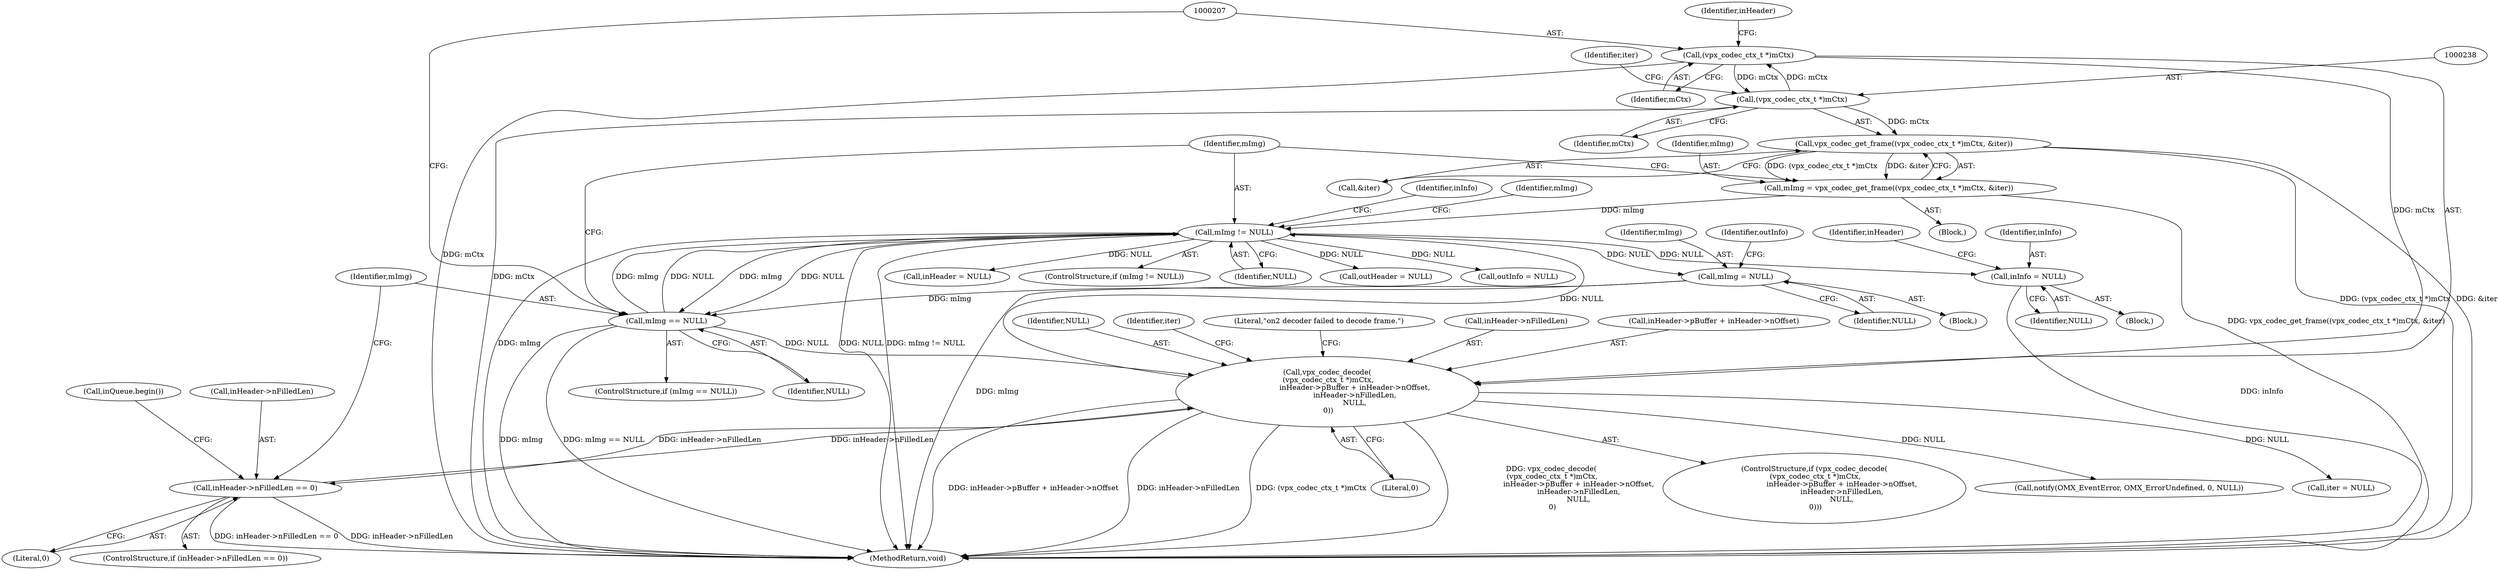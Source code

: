 digraph "0_Android_5a6788730acfc6fd8f4a6ef89d2c376572a26b55@pointer" {
"1000401" [label="(Call,inInfo = NULL)"];
"1000243" [label="(Call,mImg != NULL)"];
"1000200" [label="(Call,mImg == NULL)"];
"1000376" [label="(Call,mImg = NULL)"];
"1000234" [label="(Call,mImg = vpx_codec_get_frame((vpx_codec_ctx_t *)mCtx, &iter))"];
"1000236" [label="(Call,vpx_codec_get_frame((vpx_codec_ctx_t *)mCtx, &iter))"];
"1000237" [label="(Call,(vpx_codec_ctx_t *)mCtx)"];
"1000206" [label="(Call,(vpx_codec_ctx_t *)mCtx)"];
"1000205" [label="(Call,vpx_codec_decode(\n (vpx_codec_ctx_t *)mCtx,\n                        inHeader->pBuffer + inHeader->nOffset,\n                        inHeader->nFilledLen,\n                        NULL,\n 0))"];
"1000164" [label="(Call,inHeader->nFilledLen == 0)"];
"1000204" [label="(ControlStructure,if (vpx_codec_decode(\n (vpx_codec_ctx_t *)mCtx,\n                        inHeader->pBuffer + inHeader->nOffset,\n                        inHeader->nFilledLen,\n                        NULL,\n 0)))"];
"1000403" [label="(Identifier,NULL)"];
"1000234" [label="(Call,mImg = vpx_codec_get_frame((vpx_codec_ctx_t *)mCtx, &iter))"];
"1000171" [label="(Call,inQueue.begin())"];
"1000201" [label="(Identifier,mImg)"];
"1000211" [label="(Identifier,inHeader)"];
"1000202" [label="(Identifier,NULL)"];
"1000219" [label="(Identifier,NULL)"];
"1000401" [label="(Call,inInfo = NULL)"];
"1000208" [label="(Identifier,mCtx)"];
"1000165" [label="(Call,inHeader->nFilledLen)"];
"1000164" [label="(Call,inHeader->nFilledLen == 0)"];
"1000224" [label="(Call,notify(OMX_EventError, OMX_ErrorUndefined, 0, NULL))"];
"1000241" [label="(Identifier,iter)"];
"1000232" [label="(Identifier,iter)"];
"1000243" [label="(Call,mImg != NULL)"];
"1000396" [label="(Identifier,inInfo)"];
"1000406" [label="(Call,inHeader = NULL)"];
"1000231" [label="(Call,iter = NULL)"];
"1000223" [label="(Literal,\"on2 decoder failed to decode frame.\")"];
"1000216" [label="(Call,inHeader->nFilledLen)"];
"1000242" [label="(ControlStructure,if (mImg != NULL))"];
"1000163" [label="(ControlStructure,if (inHeader->nFilledLen == 0))"];
"1000402" [label="(Identifier,inInfo)"];
"1000245" [label="(Identifier,NULL)"];
"1000391" [label="(Call,outHeader = NULL)"];
"1000377" [label="(Identifier,mImg)"];
"1000249" [label="(Identifier,mImg)"];
"1000168" [label="(Literal,0)"];
"1000378" [label="(Identifier,NULL)"];
"1000200" [label="(Call,mImg == NULL)"];
"1000220" [label="(Literal,0)"];
"1000199" [label="(ControlStructure,if (mImg == NULL))"];
"1000376" [label="(Call,mImg = NULL)"];
"1000237" [label="(Call,(vpx_codec_ctx_t *)mCtx)"];
"1000405" [label="(Identifier,inHeader)"];
"1000209" [label="(Call,inHeader->pBuffer + inHeader->nOffset)"];
"1000246" [label="(Block,)"];
"1000381" [label="(Identifier,outInfo)"];
"1000386" [label="(Call,outInfo = NULL)"];
"1000240" [label="(Call,&iter)"];
"1000206" [label="(Call,(vpx_codec_ctx_t *)mCtx)"];
"1000236" [label="(Call,vpx_codec_get_frame((vpx_codec_ctx_t *)mCtx, &iter))"];
"1000244" [label="(Identifier,mImg)"];
"1000205" [label="(Call,vpx_codec_decode(\n (vpx_codec_ctx_t *)mCtx,\n                        inHeader->pBuffer + inHeader->nOffset,\n                        inHeader->nFilledLen,\n                        NULL,\n 0))"];
"1000409" [label="(MethodReturn,void)"];
"1000203" [label="(Block,)"];
"1000235" [label="(Identifier,mImg)"];
"1000239" [label="(Identifier,mCtx)"];
"1000130" [label="(Block,)"];
"1000401" -> "1000130"  [label="AST: "];
"1000401" -> "1000403"  [label="CFG: "];
"1000402" -> "1000401"  [label="AST: "];
"1000403" -> "1000401"  [label="AST: "];
"1000405" -> "1000401"  [label="CFG: "];
"1000401" -> "1000409"  [label="DDG: inInfo"];
"1000243" -> "1000401"  [label="DDG: NULL"];
"1000243" -> "1000242"  [label="AST: "];
"1000243" -> "1000245"  [label="CFG: "];
"1000244" -> "1000243"  [label="AST: "];
"1000245" -> "1000243"  [label="AST: "];
"1000249" -> "1000243"  [label="CFG: "];
"1000396" -> "1000243"  [label="CFG: "];
"1000243" -> "1000409"  [label="DDG: mImg"];
"1000243" -> "1000409"  [label="DDG: NULL"];
"1000243" -> "1000409"  [label="DDG: mImg != NULL"];
"1000243" -> "1000200"  [label="DDG: mImg"];
"1000243" -> "1000200"  [label="DDG: NULL"];
"1000200" -> "1000243"  [label="DDG: mImg"];
"1000200" -> "1000243"  [label="DDG: NULL"];
"1000234" -> "1000243"  [label="DDG: mImg"];
"1000205" -> "1000243"  [label="DDG: NULL"];
"1000243" -> "1000376"  [label="DDG: NULL"];
"1000243" -> "1000386"  [label="DDG: NULL"];
"1000243" -> "1000391"  [label="DDG: NULL"];
"1000243" -> "1000406"  [label="DDG: NULL"];
"1000200" -> "1000199"  [label="AST: "];
"1000200" -> "1000202"  [label="CFG: "];
"1000201" -> "1000200"  [label="AST: "];
"1000202" -> "1000200"  [label="AST: "];
"1000207" -> "1000200"  [label="CFG: "];
"1000244" -> "1000200"  [label="CFG: "];
"1000200" -> "1000409"  [label="DDG: mImg"];
"1000200" -> "1000409"  [label="DDG: mImg == NULL"];
"1000376" -> "1000200"  [label="DDG: mImg"];
"1000200" -> "1000205"  [label="DDG: NULL"];
"1000376" -> "1000246"  [label="AST: "];
"1000376" -> "1000378"  [label="CFG: "];
"1000377" -> "1000376"  [label="AST: "];
"1000378" -> "1000376"  [label="AST: "];
"1000381" -> "1000376"  [label="CFG: "];
"1000376" -> "1000409"  [label="DDG: mImg"];
"1000234" -> "1000203"  [label="AST: "];
"1000234" -> "1000236"  [label="CFG: "];
"1000235" -> "1000234"  [label="AST: "];
"1000236" -> "1000234"  [label="AST: "];
"1000244" -> "1000234"  [label="CFG: "];
"1000234" -> "1000409"  [label="DDG: vpx_codec_get_frame((vpx_codec_ctx_t *)mCtx, &iter)"];
"1000236" -> "1000234"  [label="DDG: (vpx_codec_ctx_t *)mCtx"];
"1000236" -> "1000234"  [label="DDG: &iter"];
"1000236" -> "1000240"  [label="CFG: "];
"1000237" -> "1000236"  [label="AST: "];
"1000240" -> "1000236"  [label="AST: "];
"1000236" -> "1000409"  [label="DDG: (vpx_codec_ctx_t *)mCtx"];
"1000236" -> "1000409"  [label="DDG: &iter"];
"1000237" -> "1000236"  [label="DDG: mCtx"];
"1000237" -> "1000239"  [label="CFG: "];
"1000238" -> "1000237"  [label="AST: "];
"1000239" -> "1000237"  [label="AST: "];
"1000241" -> "1000237"  [label="CFG: "];
"1000237" -> "1000409"  [label="DDG: mCtx"];
"1000237" -> "1000206"  [label="DDG: mCtx"];
"1000206" -> "1000237"  [label="DDG: mCtx"];
"1000206" -> "1000205"  [label="AST: "];
"1000206" -> "1000208"  [label="CFG: "];
"1000207" -> "1000206"  [label="AST: "];
"1000208" -> "1000206"  [label="AST: "];
"1000211" -> "1000206"  [label="CFG: "];
"1000206" -> "1000409"  [label="DDG: mCtx"];
"1000206" -> "1000205"  [label="DDG: mCtx"];
"1000205" -> "1000204"  [label="AST: "];
"1000205" -> "1000220"  [label="CFG: "];
"1000209" -> "1000205"  [label="AST: "];
"1000216" -> "1000205"  [label="AST: "];
"1000219" -> "1000205"  [label="AST: "];
"1000220" -> "1000205"  [label="AST: "];
"1000223" -> "1000205"  [label="CFG: "];
"1000232" -> "1000205"  [label="CFG: "];
"1000205" -> "1000409"  [label="DDG: inHeader->pBuffer + inHeader->nOffset"];
"1000205" -> "1000409"  [label="DDG: inHeader->nFilledLen"];
"1000205" -> "1000409"  [label="DDG: (vpx_codec_ctx_t *)mCtx"];
"1000205" -> "1000409"  [label="DDG: vpx_codec_decode(\n (vpx_codec_ctx_t *)mCtx,\n                        inHeader->pBuffer + inHeader->nOffset,\n                        inHeader->nFilledLen,\n                        NULL,\n 0)"];
"1000205" -> "1000164"  [label="DDG: inHeader->nFilledLen"];
"1000164" -> "1000205"  [label="DDG: inHeader->nFilledLen"];
"1000205" -> "1000224"  [label="DDG: NULL"];
"1000205" -> "1000231"  [label="DDG: NULL"];
"1000164" -> "1000163"  [label="AST: "];
"1000164" -> "1000168"  [label="CFG: "];
"1000165" -> "1000164"  [label="AST: "];
"1000168" -> "1000164"  [label="AST: "];
"1000171" -> "1000164"  [label="CFG: "];
"1000201" -> "1000164"  [label="CFG: "];
"1000164" -> "1000409"  [label="DDG: inHeader->nFilledLen == 0"];
"1000164" -> "1000409"  [label="DDG: inHeader->nFilledLen"];
}
